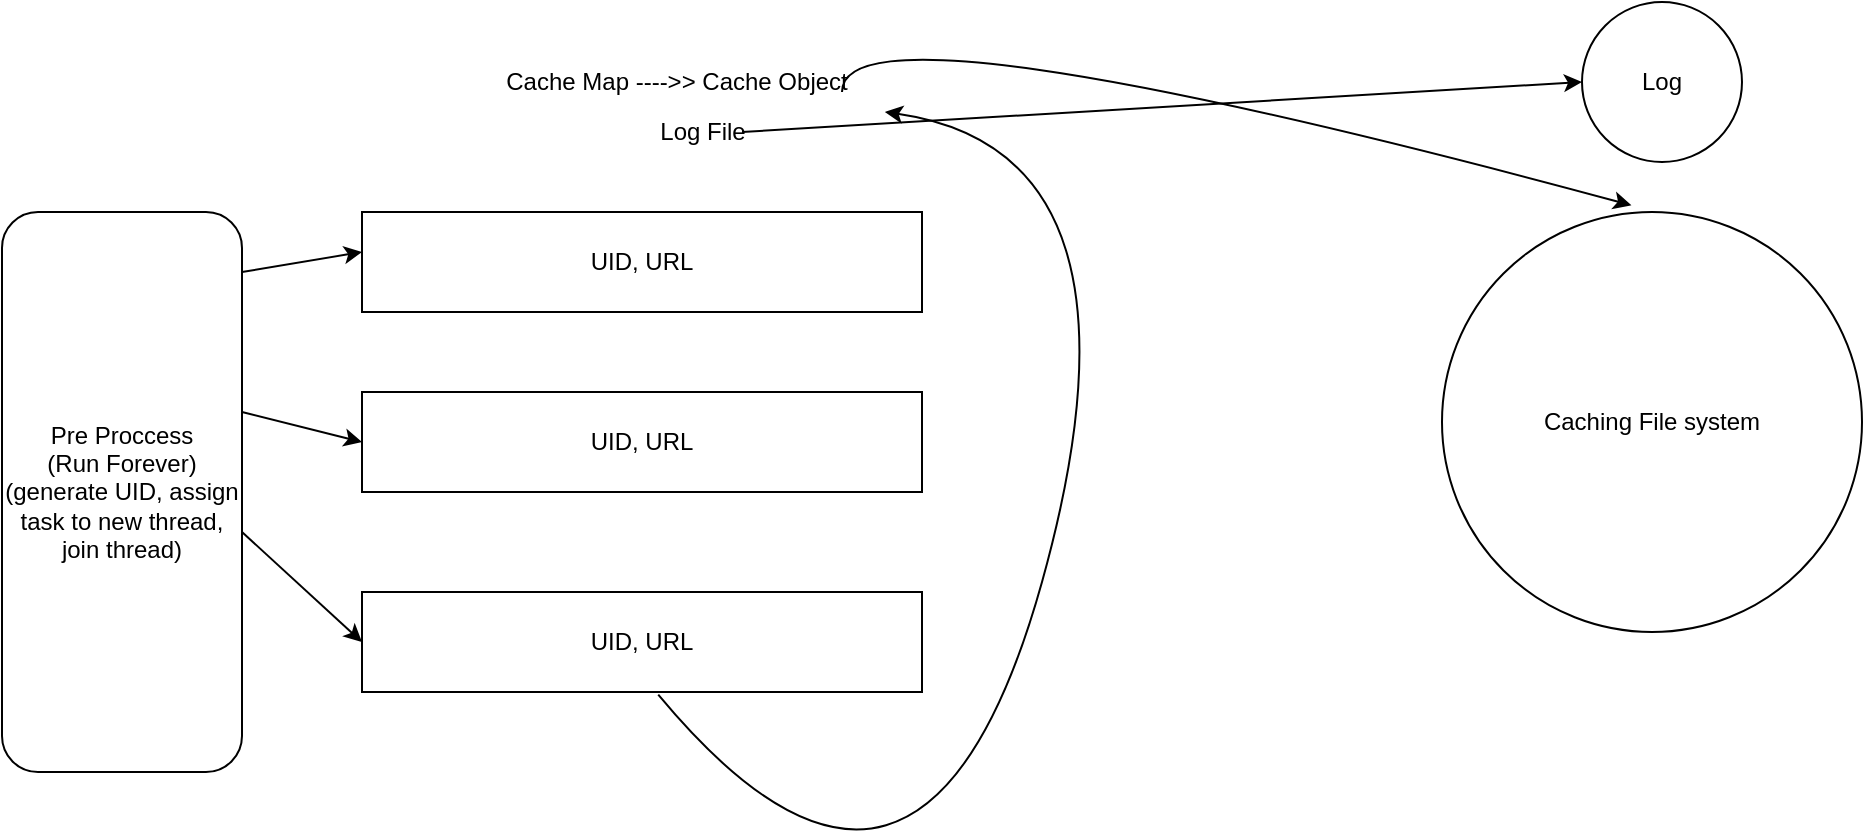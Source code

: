 <mxfile version="19.0.3" type="device"><diagram id="xSBTSEDL_4l8OrF04CO-" name="Page-1"><mxGraphModel dx="1104" dy="1025" grid="1" gridSize="10" guides="1" tooltips="1" connect="1" arrows="1" fold="1" page="1" pageScale="1" pageWidth="850" pageHeight="1100" math="0" shadow="0"><root><mxCell id="0"/><mxCell id="1" parent="0"/><mxCell id="J8DwlINHLJ2GOoZGBGlE-1" value="Pre Proccess&lt;br&gt;(Run Forever)&lt;br&gt;(generate UID, assign task to new thread, join thread)" style="rounded=1;whiteSpace=wrap;html=1;" parent="1" vertex="1"><mxGeometry x="140" y="240" width="120" height="280" as="geometry"/></mxCell><mxCell id="J8DwlINHLJ2GOoZGBGlE-2" value="UID, URL" style="rounded=0;whiteSpace=wrap;html=1;" parent="1" vertex="1"><mxGeometry x="320" y="240" width="280" height="50" as="geometry"/></mxCell><mxCell id="J8DwlINHLJ2GOoZGBGlE-3" value="UID, URL" style="rounded=0;whiteSpace=wrap;html=1;" parent="1" vertex="1"><mxGeometry x="320" y="330" width="280" height="50" as="geometry"/></mxCell><mxCell id="J8DwlINHLJ2GOoZGBGlE-4" value="UID, URL" style="rounded=0;whiteSpace=wrap;html=1;" parent="1" vertex="1"><mxGeometry x="320" y="430" width="280" height="50" as="geometry"/></mxCell><mxCell id="J8DwlINHLJ2GOoZGBGlE-7" value="" style="endArrow=classic;html=1;rounded=0;" parent="1" edge="1"><mxGeometry width="50" height="50" relative="1" as="geometry"><mxPoint x="260" y="270" as="sourcePoint"/><mxPoint x="320" y="260" as="targetPoint"/></mxGeometry></mxCell><mxCell id="J8DwlINHLJ2GOoZGBGlE-8" value="" style="endArrow=classic;html=1;rounded=0;entryX=0;entryY=0.5;entryDx=0;entryDy=0;" parent="1" target="J8DwlINHLJ2GOoZGBGlE-3" edge="1"><mxGeometry width="50" height="50" relative="1" as="geometry"><mxPoint x="260" y="340" as="sourcePoint"/><mxPoint x="310" y="290" as="targetPoint"/></mxGeometry></mxCell><mxCell id="J8DwlINHLJ2GOoZGBGlE-10" value="" style="endArrow=classic;html=1;rounded=0;entryX=0;entryY=0.5;entryDx=0;entryDy=0;" parent="1" target="J8DwlINHLJ2GOoZGBGlE-4" edge="1"><mxGeometry width="50" height="50" relative="1" as="geometry"><mxPoint x="260" y="400" as="sourcePoint"/><mxPoint x="310" y="350" as="targetPoint"/></mxGeometry></mxCell><mxCell id="J8DwlINHLJ2GOoZGBGlE-12" value="Caching File system" style="ellipse;whiteSpace=wrap;html=1;aspect=fixed;" parent="1" vertex="1"><mxGeometry x="860" y="240" width="210" height="210" as="geometry"/></mxCell><mxCell id="J8DwlINHLJ2GOoZGBGlE-14" value="Cache Map ----&amp;gt;&amp;gt; Cache Object" style="text;html=1;strokeColor=none;fillColor=none;align=center;verticalAlign=middle;whiteSpace=wrap;rounded=0;" parent="1" vertex="1"><mxGeometry x="365" y="160" width="225" height="30" as="geometry"/></mxCell><mxCell id="J8DwlINHLJ2GOoZGBGlE-21" value="" style="curved=1;endArrow=classic;html=1;rounded=0;exitX=0.529;exitY=1.027;exitDx=0;exitDy=0;exitPerimeter=0;" parent="1" source="J8DwlINHLJ2GOoZGBGlE-4" target="J8DwlINHLJ2GOoZGBGlE-14" edge="1"><mxGeometry width="50" height="50" relative="1" as="geometry"><mxPoint x="510" y="510" as="sourcePoint"/><mxPoint x="560" y="460" as="targetPoint"/><Array as="points"><mxPoint x="600" y="640"/><mxPoint x="720" y="210"/></Array></mxGeometry></mxCell><mxCell id="J8DwlINHLJ2GOoZGBGlE-22" value="" style="curved=1;endArrow=classic;html=1;rounded=0;entryX=0.451;entryY=-0.016;entryDx=0;entryDy=0;entryPerimeter=0;" parent="1" target="J8DwlINHLJ2GOoZGBGlE-12" edge="1"><mxGeometry width="50" height="50" relative="1" as="geometry"><mxPoint x="560" y="180" as="sourcePoint"/><mxPoint x="610" y="130" as="targetPoint"/><Array as="points"><mxPoint x="560" y="130"/></Array></mxGeometry></mxCell><mxCell id="DUNDRC8sL4RCT5nj7NSd-1" value="Log File" style="text;html=1;align=center;verticalAlign=middle;resizable=0;points=[];autosize=1;strokeColor=none;fillColor=none;" vertex="1" parent="1"><mxGeometry x="460" y="190" width="60" height="20" as="geometry"/></mxCell><mxCell id="DUNDRC8sL4RCT5nj7NSd-2" value="" style="endArrow=classic;html=1;rounded=0;entryX=0;entryY=0.5;entryDx=0;entryDy=0;" edge="1" parent="1" target="DUNDRC8sL4RCT5nj7NSd-4"><mxGeometry width="50" height="50" relative="1" as="geometry"><mxPoint x="510" y="200" as="sourcePoint"/><mxPoint x="890" y="182.727" as="targetPoint"/></mxGeometry></mxCell><mxCell id="DUNDRC8sL4RCT5nj7NSd-4" value="Log" style="ellipse;whiteSpace=wrap;html=1;aspect=fixed;" vertex="1" parent="1"><mxGeometry x="930" y="135" width="80" height="80" as="geometry"/></mxCell></root></mxGraphModel></diagram></mxfile>
